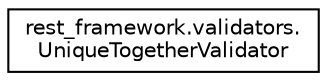 digraph "Graphical Class Hierarchy"
{
 // LATEX_PDF_SIZE
  edge [fontname="Helvetica",fontsize="10",labelfontname="Helvetica",labelfontsize="10"];
  node [fontname="Helvetica",fontsize="10",shape=record];
  rankdir="LR";
  Node0 [label="rest_framework.validators.\lUniqueTogetherValidator",height=0.2,width=0.4,color="black", fillcolor="white", style="filled",URL="$classrest__framework_1_1validators_1_1_unique_together_validator.html",tooltip=" "];
}
